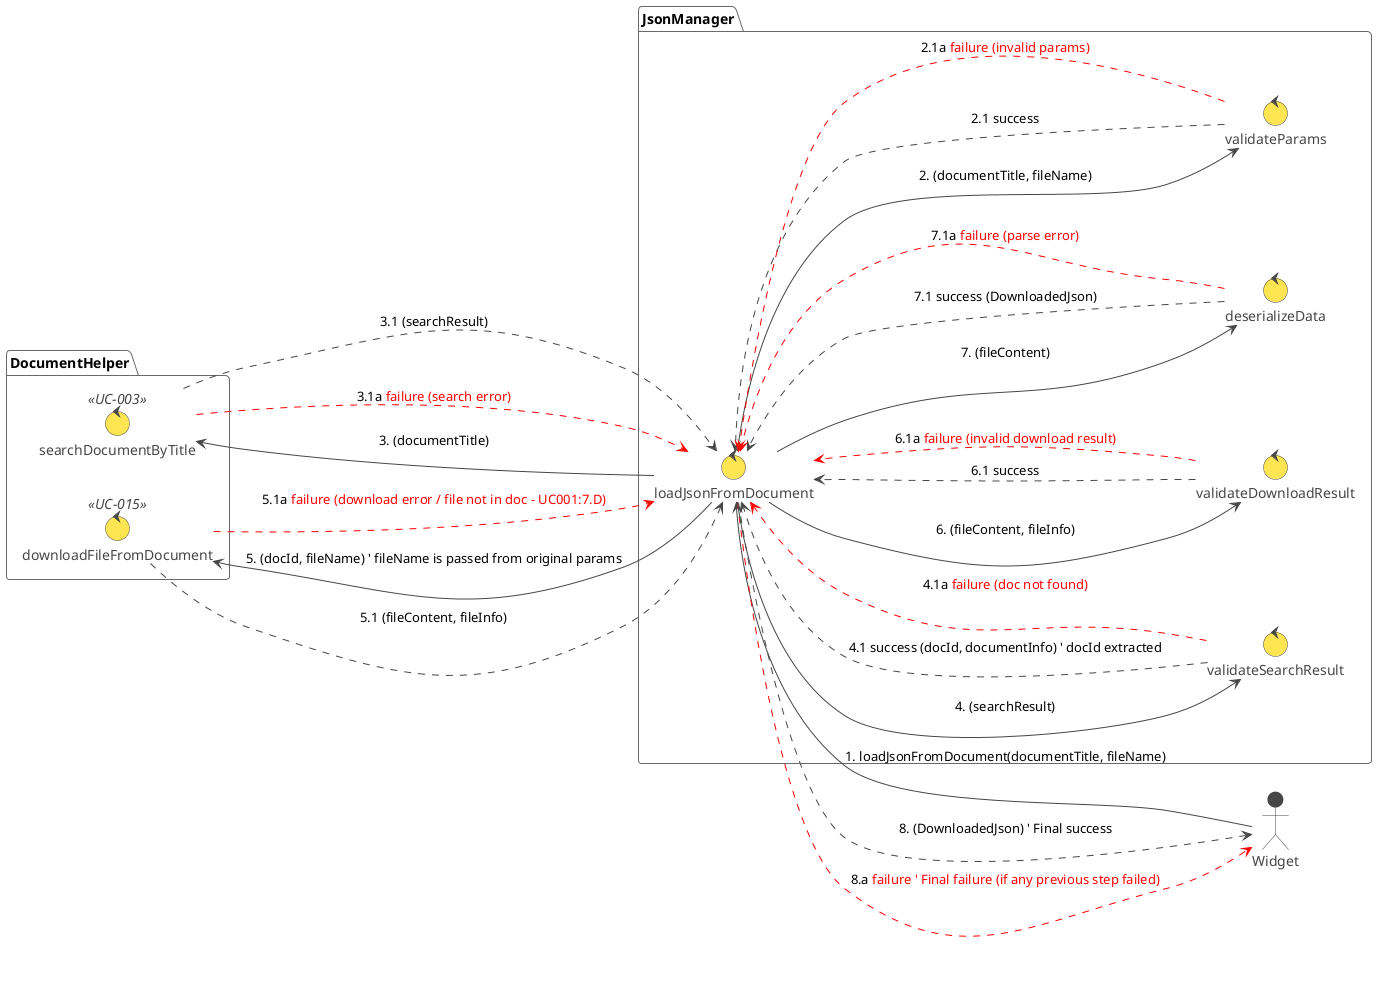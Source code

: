 @startuml RD-001_Load_JSON_Data
!theme vibrant
left to right direction
' skinparam linetype ortho

actor Widget

package "DocumentHelper" as DocumentHelperModule {
    control "searchDocumentByTitle" as searchDocumentByTitle <<UC-003>>
    control "downloadFileFromDocument" as completeFileDownload <<UC-015>>
}

package "JsonManager" as JsonManagerModule {
    control "loadJsonFromDocument" as loadJsonFromDocument
    control "validateParams" as validateParams
    control "validateSearchResult" as validateSearchResult
    control "validateDownloadResult" as validateDownloadResult
    control "deserializeData" as deserializeData
}

' Entities (can be added if needed for clarity, but keeping it focused on control flow for now)
' entity "searchResult" as searchResultEntity
' entity "fileContent" as fileContentEntity
' entity "DownloadedJson" as DownloadedJsonEntity


Widget --> loadJsonFromDocument : 1. loadJsonFromDocument(documentTitle, fileName)

loadJsonFromDocument --> validateParams: 2. (documentTitle, fileName)
validateParams ..> loadJsonFromDocument : 2.1 success
validateParams .[#red].> loadJsonFromDocument : 2.1a <color:red>failure (invalid params)</color>

' UC-001 Step 3: Invoke UC-003 (searchDocumentByTitle) and get searchResult
' This happens if validateParams (step 2) was successful.
loadJsonFromDocument --> searchDocumentByTitle : 3. (documentTitle)
searchDocumentByTitle ..> loadJsonFromDocument : 3.1 (searchResult)
searchDocumentByTitle .[#red].> loadJsonFromDocument : 3.1a <color:red>failure (search error)</color>

' UC-001 Step 4: Process searchResult
' This happens if step 3 was successful.
loadJsonFromDocument --> validateSearchResult : 4. (searchResult)
validateSearchResult ..> loadJsonFromDocument : 4.1 success (docId, documentInfo) ' docId extracted
validateSearchResult .[#red].> loadJsonFromDocument : 4.1a <color:red>failure (doc not found)</color>

' UC-001 Step 5: Invoke UC-015 (Complete File Download) and get fileContent
' This happens if step 4 was successful.
loadJsonFromDocument --> completeFileDownload : 5. (docId, fileName) ' fileName is passed from original params
completeFileDownload ..> loadJsonFromDocument : 5.1 (fileContent, fileInfo)
completeFileDownload .[#red].> loadJsonFromDocument : 5.1a <color:red>failure (download error / file not in doc - UC001:7.D)</color>

' UC-001 Step 6: Process download result
' This happens if step 5 was successful.
loadJsonFromDocument --> validateDownloadResult : 6. (fileContent, fileInfo)
validateDownloadResult ..> loadJsonFromDocument : 6.1 success
validateDownloadResult .[#red].> loadJsonFromDocument : 6.1a <color:red>failure (invalid download result)</color>

' UC-001 Step 7: Deserialize data
' This happens if step 6 was successful.
loadJsonFromDocument --> deserializeData : 7. (fileContent)
deserializeData ..> loadJsonFromDocument : 7.1 success (DownloadedJson)
deserializeData .[#red].> loadJsonFromDocument : 7.1a <color:red>failure (parse error)</color>

' UC-001 Step 8: Return result to Widget
loadJsonFromDocument ..> Widget : 8. (DownloadedJson) ' Final success
loadJsonFromDocument .[#red].> Widget : 8.a <color:red>failure ' Final failure (if any previous step failed)</color>

@enduml
